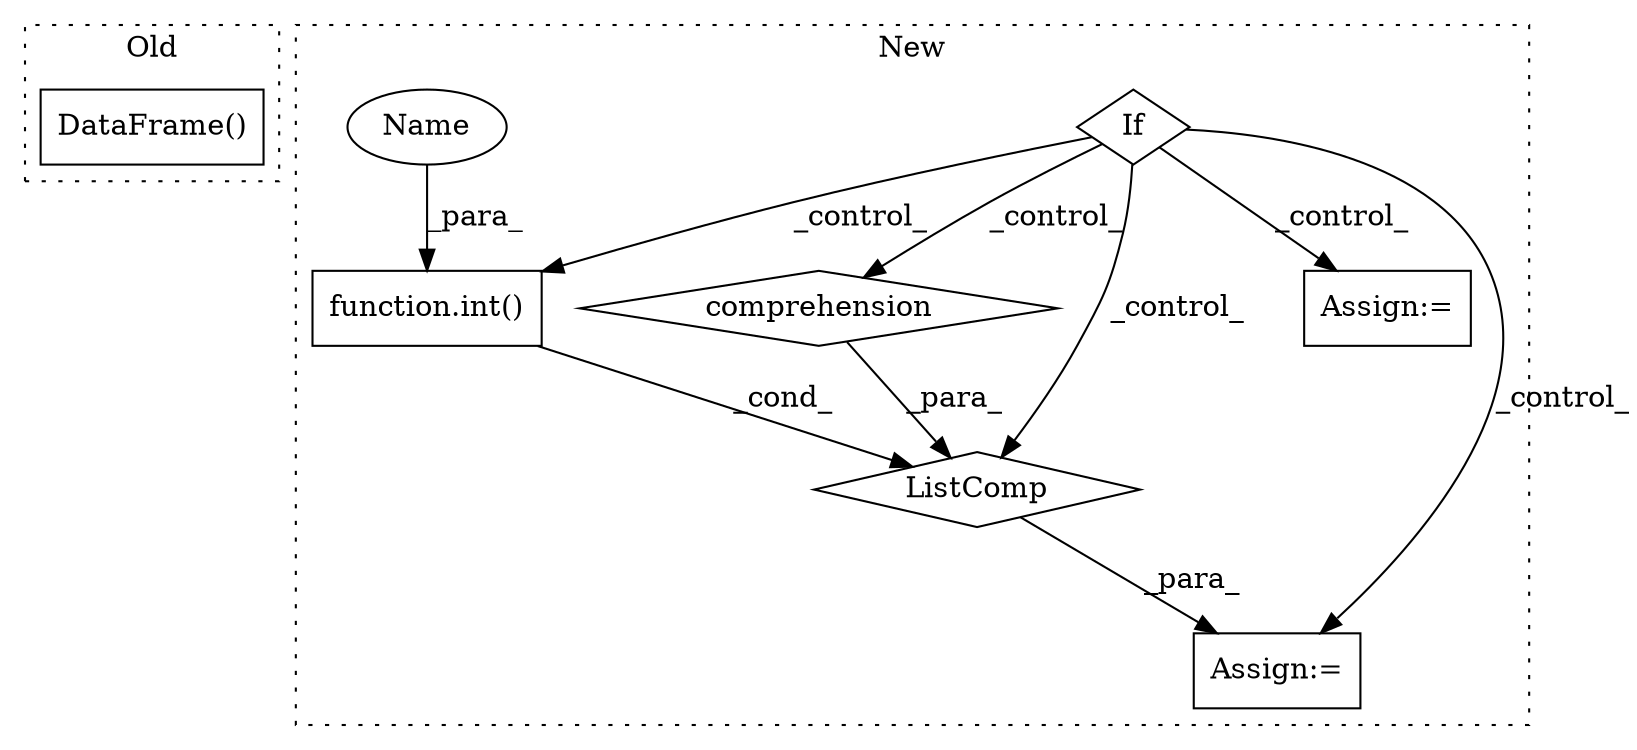 digraph G {
subgraph cluster0 {
1 [label="DataFrame()" a="75" s="37269,37320" l="13,1" shape="box"];
label = "Old";
style="dotted";
}
subgraph cluster1 {
2 [label="ListComp" a="106" s="46087" l="28" shape="diamond"];
3 [label="comprehension" a="45" s="46097" l="3" shape="diamond"];
4 [label="Assign:=" a="68" s="46084" l="3" shape="box"];
5 [label="function.int()" a="75" s="46088,46095" l="4,1" shape="box"];
6 [label="If" a="96" s="45894" l="3" shape="diamond"];
7 [label="Assign:=" a="68" s="46009" l="3" shape="box"];
8 [label="Name" a="87" s="46092" l="3" shape="ellipse"];
label = "New";
style="dotted";
}
2 -> 4 [label="_para_"];
3 -> 2 [label="_para_"];
5 -> 2 [label="_cond_"];
6 -> 3 [label="_control_"];
6 -> 5 [label="_control_"];
6 -> 4 [label="_control_"];
6 -> 2 [label="_control_"];
6 -> 7 [label="_control_"];
8 -> 5 [label="_para_"];
}